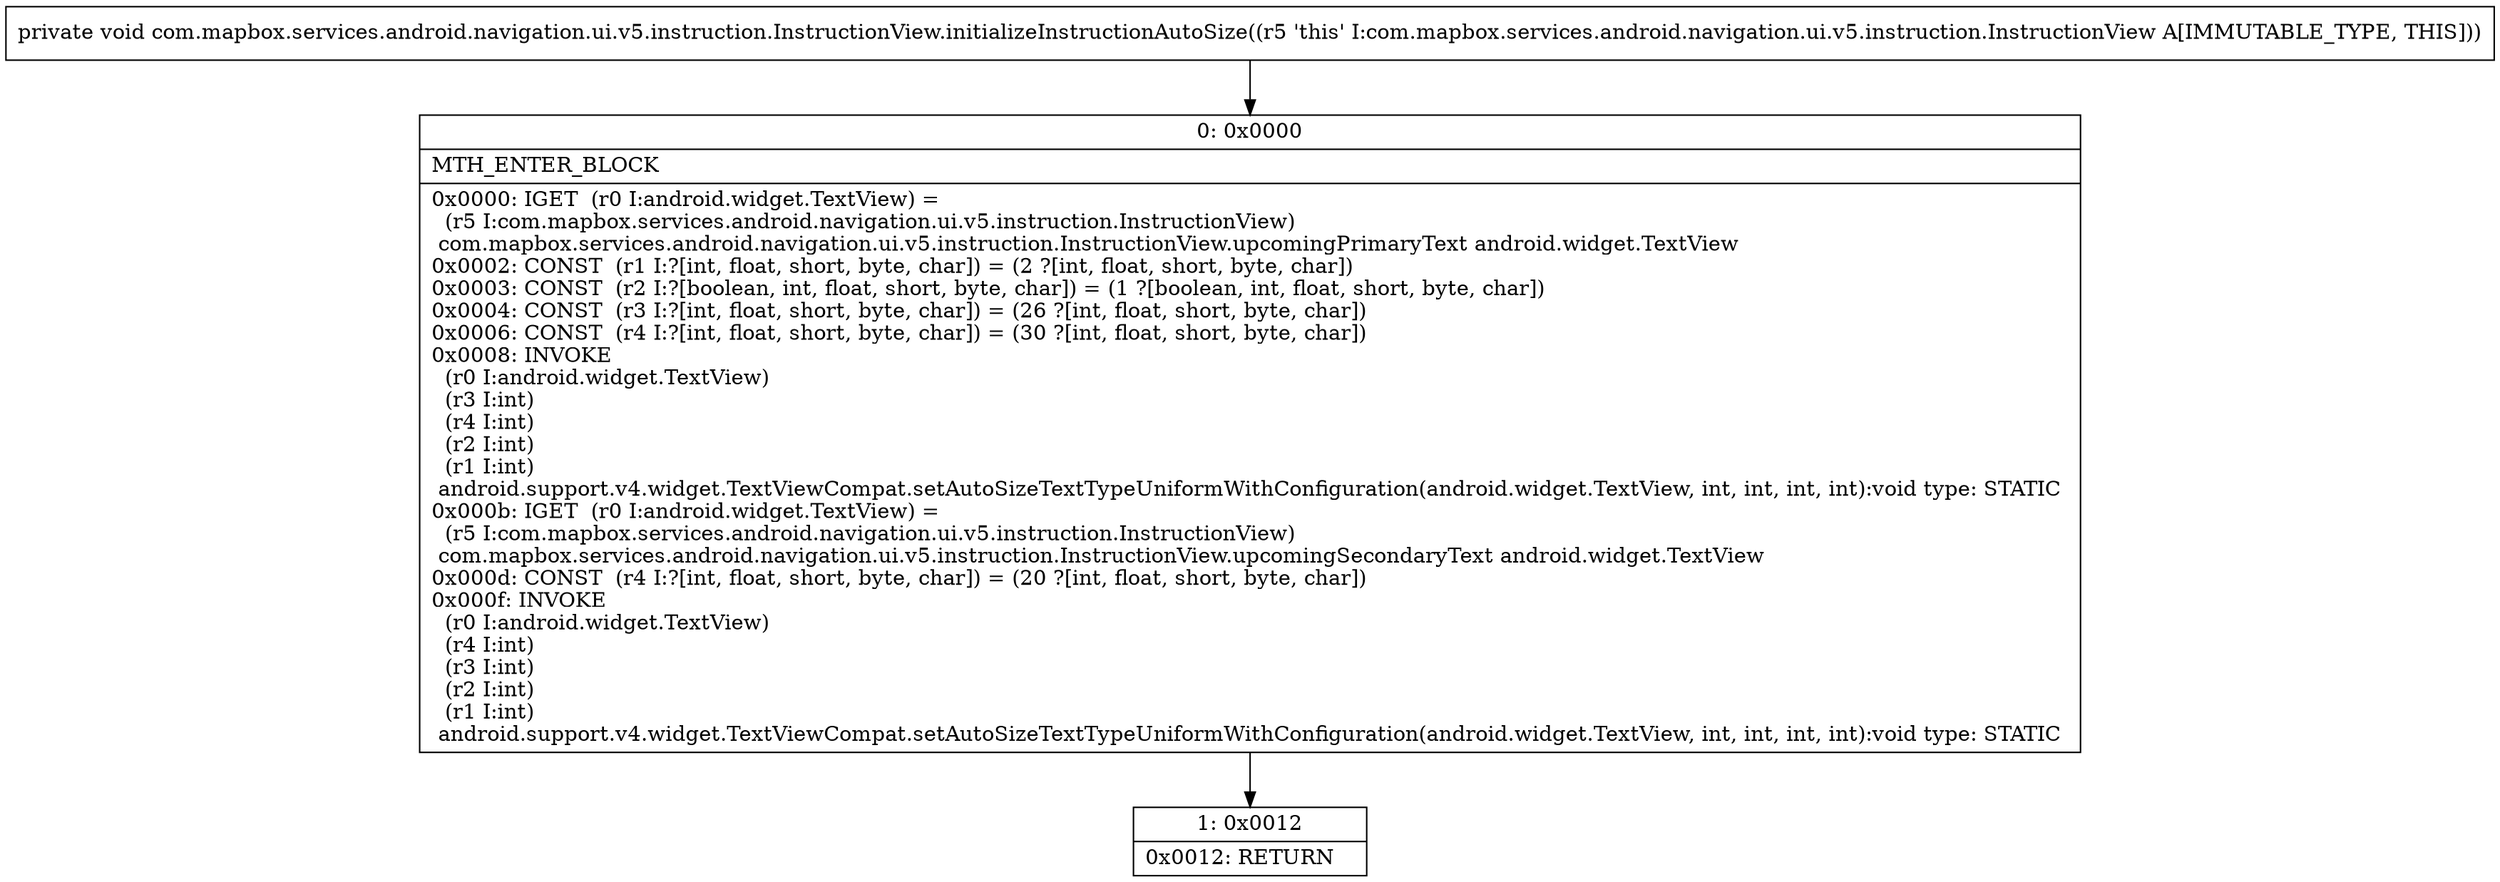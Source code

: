 digraph "CFG forcom.mapbox.services.android.navigation.ui.v5.instruction.InstructionView.initializeInstructionAutoSize()V" {
Node_0 [shape=record,label="{0\:\ 0x0000|MTH_ENTER_BLOCK\l|0x0000: IGET  (r0 I:android.widget.TextView) = \l  (r5 I:com.mapbox.services.android.navigation.ui.v5.instruction.InstructionView)\l com.mapbox.services.android.navigation.ui.v5.instruction.InstructionView.upcomingPrimaryText android.widget.TextView \l0x0002: CONST  (r1 I:?[int, float, short, byte, char]) = (2 ?[int, float, short, byte, char]) \l0x0003: CONST  (r2 I:?[boolean, int, float, short, byte, char]) = (1 ?[boolean, int, float, short, byte, char]) \l0x0004: CONST  (r3 I:?[int, float, short, byte, char]) = (26 ?[int, float, short, byte, char]) \l0x0006: CONST  (r4 I:?[int, float, short, byte, char]) = (30 ?[int, float, short, byte, char]) \l0x0008: INVOKE  \l  (r0 I:android.widget.TextView)\l  (r3 I:int)\l  (r4 I:int)\l  (r2 I:int)\l  (r1 I:int)\l android.support.v4.widget.TextViewCompat.setAutoSizeTextTypeUniformWithConfiguration(android.widget.TextView, int, int, int, int):void type: STATIC \l0x000b: IGET  (r0 I:android.widget.TextView) = \l  (r5 I:com.mapbox.services.android.navigation.ui.v5.instruction.InstructionView)\l com.mapbox.services.android.navigation.ui.v5.instruction.InstructionView.upcomingSecondaryText android.widget.TextView \l0x000d: CONST  (r4 I:?[int, float, short, byte, char]) = (20 ?[int, float, short, byte, char]) \l0x000f: INVOKE  \l  (r0 I:android.widget.TextView)\l  (r4 I:int)\l  (r3 I:int)\l  (r2 I:int)\l  (r1 I:int)\l android.support.v4.widget.TextViewCompat.setAutoSizeTextTypeUniformWithConfiguration(android.widget.TextView, int, int, int, int):void type: STATIC \l}"];
Node_1 [shape=record,label="{1\:\ 0x0012|0x0012: RETURN   \l}"];
MethodNode[shape=record,label="{private void com.mapbox.services.android.navigation.ui.v5.instruction.InstructionView.initializeInstructionAutoSize((r5 'this' I:com.mapbox.services.android.navigation.ui.v5.instruction.InstructionView A[IMMUTABLE_TYPE, THIS])) }"];
MethodNode -> Node_0;
Node_0 -> Node_1;
}

